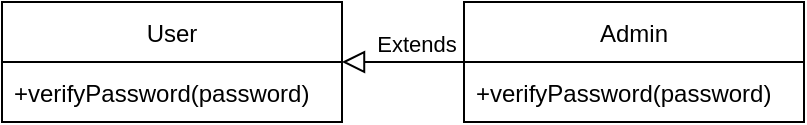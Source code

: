 <mxfile version="14.5.1" type="device"><diagram id="XBAXKxNfd_ylL5v29V68" name="Seite-1"><mxGraphModel dx="495" dy="386" grid="1" gridSize="10" guides="1" tooltips="1" connect="1" arrows="1" fold="1" page="1" pageScale="1" pageWidth="827" pageHeight="1169" math="0" shadow="0"><root><mxCell id="0"/><mxCell id="1" parent="0"/><mxCell id="vCA6h9teD-eTVQteBIi--7" value="User" style="swimlane;fontStyle=0;childLayout=stackLayout;horizontal=1;startSize=30;horizontalStack=0;resizeParent=1;resizeParentMax=0;resizeLast=0;collapsible=1;marginBottom=0;" parent="1" vertex="1"><mxGeometry x="329" y="180" width="170" height="60" as="geometry"><mxRectangle x="374" y="180" width="80" height="30" as="alternateBounds"/></mxGeometry></mxCell><mxCell id="vCA6h9teD-eTVQteBIi--8" value="+verifyPassword(password)" style="text;strokeColor=none;fillColor=none;align=left;verticalAlign=middle;spacingLeft=4;spacingRight=4;overflow=hidden;points=[[0,0.5],[1,0.5]];portConstraint=eastwest;rotatable=0;" parent="vCA6h9teD-eTVQteBIi--7" vertex="1"><mxGeometry y="30" width="170" height="30" as="geometry"/></mxCell><mxCell id="vCA6h9teD-eTVQteBIi--12" value="Admin" style="swimlane;fontStyle=0;childLayout=stackLayout;horizontal=1;startSize=30;horizontalStack=0;resizeParent=1;resizeParentMax=0;resizeLast=0;collapsible=1;marginBottom=0;" parent="1" vertex="1"><mxGeometry x="560" y="180" width="170" height="60" as="geometry"><mxRectangle x="560" y="180" width="70" height="30" as="alternateBounds"/></mxGeometry></mxCell><mxCell id="UTw3oWJ4-rc09MpoMV5m-2" value="+verifyPassword(password)" style="text;strokeColor=none;fillColor=none;align=left;verticalAlign=middle;spacingLeft=4;spacingRight=4;overflow=hidden;points=[[0,0.5],[1,0.5]];portConstraint=eastwest;rotatable=0;" parent="vCA6h9teD-eTVQteBIi--12" vertex="1"><mxGeometry y="30" width="170" height="30" as="geometry"/></mxCell><mxCell id="UTw3oWJ4-rc09MpoMV5m-1" value="Extends" style="endArrow=block;endSize=9;endFill=0;html=1;rounded=0;edgeStyle=orthogonalEdgeStyle;exitX=0;exitY=0.5;exitDx=0;exitDy=0;entryX=1;entryY=0.5;entryDx=0;entryDy=0;" parent="1" source="vCA6h9teD-eTVQteBIi--12" target="vCA6h9teD-eTVQteBIi--7" edge="1"><mxGeometry x="-0.2" y="-9" width="160" relative="1" as="geometry"><mxPoint x="390" y="340" as="sourcePoint"/><mxPoint x="550" y="340" as="targetPoint"/><mxPoint as="offset"/></mxGeometry></mxCell></root></mxGraphModel></diagram></mxfile>